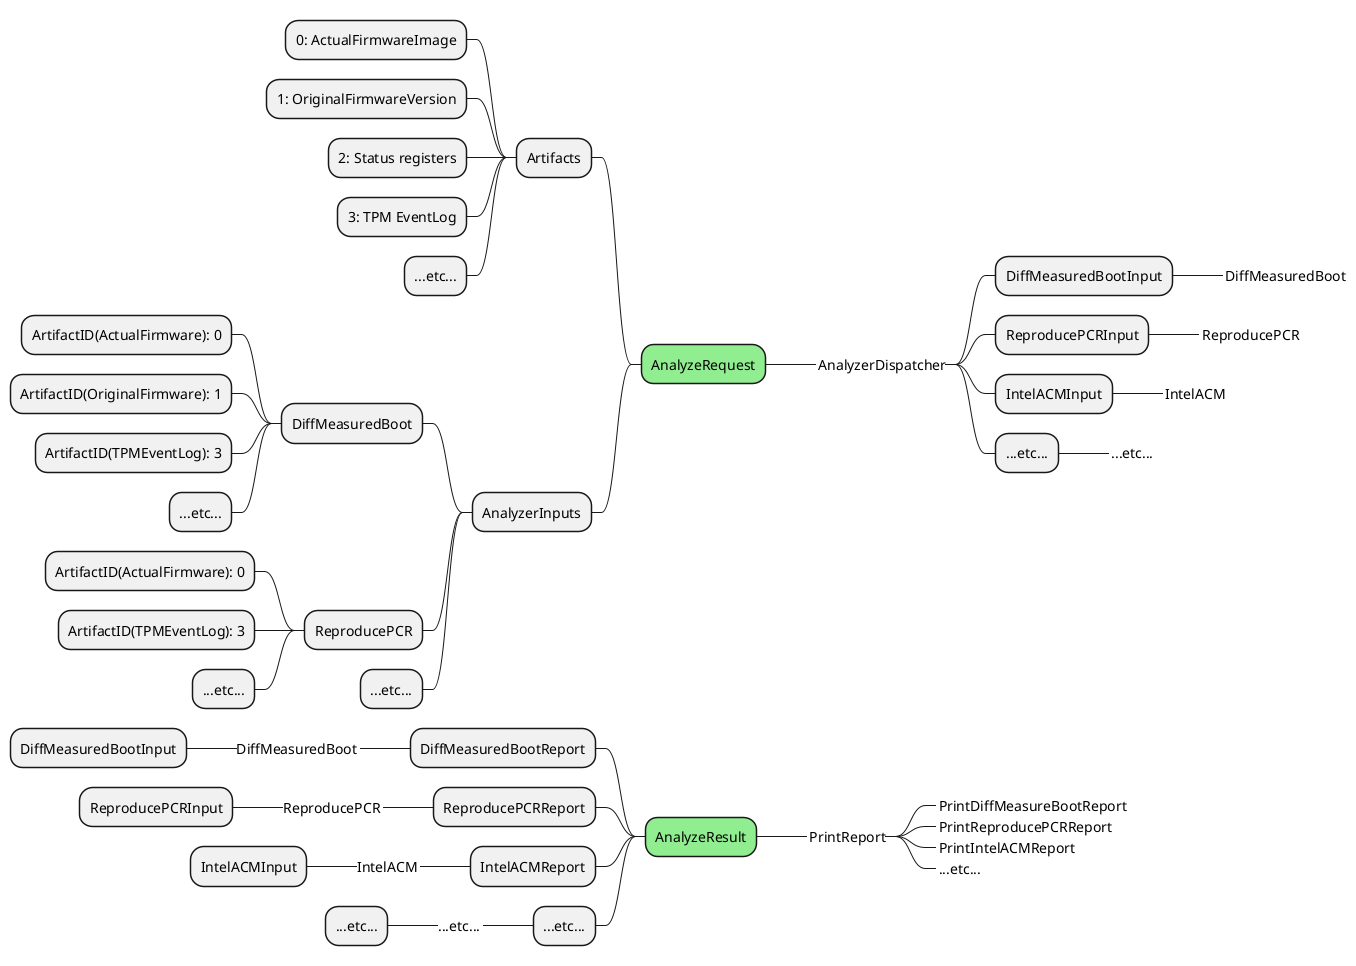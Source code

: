 @startmindmap analysis_batching

+[#LightGreen] AnalyzeRequest
-- Artifacts
--- 0: ActualFirmwareImage
--- 1: OriginalFirmwareVersion
--- 2: Status registers
--- 3: TPM EventLog
--- ...etc...
-- AnalyzerInputs
--- DiffMeasuredBoot
---- ArtifactID(ActualFirmware): 0
---- ArtifactID(OriginalFirmware): 1
---- ArtifactID(TPMEventLog): 3
---- ...etc...
--- ReproducePCR
---- ArtifactID(ActualFirmware): 0
---- ArtifactID(TPMEventLog): 3
---- ...etc...
--- ...etc...
++_ AnalyzerDispatcher
+++ DiffMeasuredBootInput
++++_ DiffMeasuredBoot
+++ ReproducePCRInput
++++_ ReproducePCR
+++ IntelACMInput
++++_ IntelACM
+++ ...etc...
++++_ ...etc...

+[#LightGreen] AnalyzeResult
-- DiffMeasuredBootReport
---_ DiffMeasuredBoot
---- DiffMeasuredBootInput
-- ReproducePCRReport
---_ ReproducePCR
---- ReproducePCRInput
-- IntelACMReport
---_ IntelACM
---- IntelACMInput
-- ...etc...
---_ ...etc...
---- ...etc...
++_ PrintReport
+++_ PrintDiffMeasureBootReport
+++_ PrintReproducePCRReport
+++_ PrintIntelACMReport
+++_ ...etc...

@endmindmap